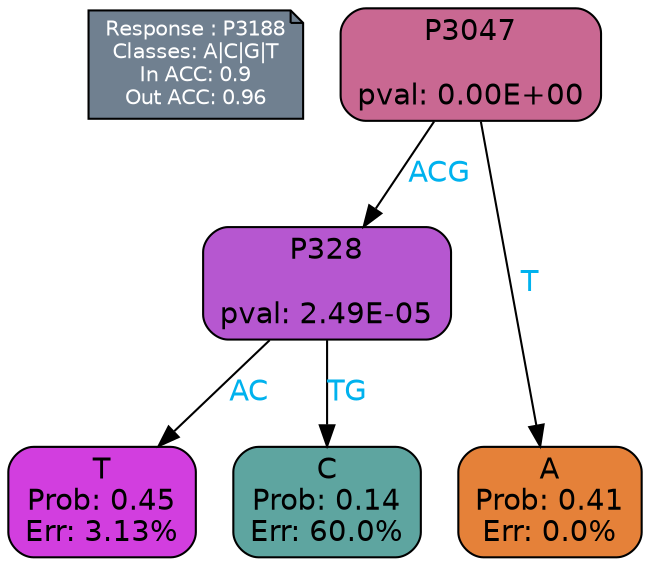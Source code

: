 digraph Tree {
node [shape=box, style="filled, rounded", color="black", fontname=helvetica] ;
graph [ranksep=equally, splines=polylines, bgcolor=transparent, dpi=600] ;
edge [fontname=helvetica] ;
LEGEND [label="Response : P3188
Classes: A|C|G|T
In ACC: 0.9
Out ACC: 0.96
",shape=note,align=left,style=filled,fillcolor="slategray",fontcolor="white",fontsize=10];1 [label="P3047

pval: 0.00E+00", fillcolor="#c96892"] ;
2 [label="P328

pval: 2.49E-05", fillcolor="#b657d0"] ;
3 [label="T
Prob: 0.45
Err: 3.13%", fillcolor="#d23edf"] ;
4 [label="C
Prob: 0.14
Err: 60.0%", fillcolor="#5ea5a0"] ;
5 [label="A
Prob: 0.41
Err: 0.0%", fillcolor="#e58139"] ;
1 -> 2 [label="ACG",fontcolor=deepskyblue2] ;
1 -> 5 [label="T",fontcolor=deepskyblue2] ;
2 -> 3 [label="AC",fontcolor=deepskyblue2] ;
2 -> 4 [label="TG",fontcolor=deepskyblue2] ;
{rank = same; 3;4;5;}{rank = same; LEGEND;1;}}
